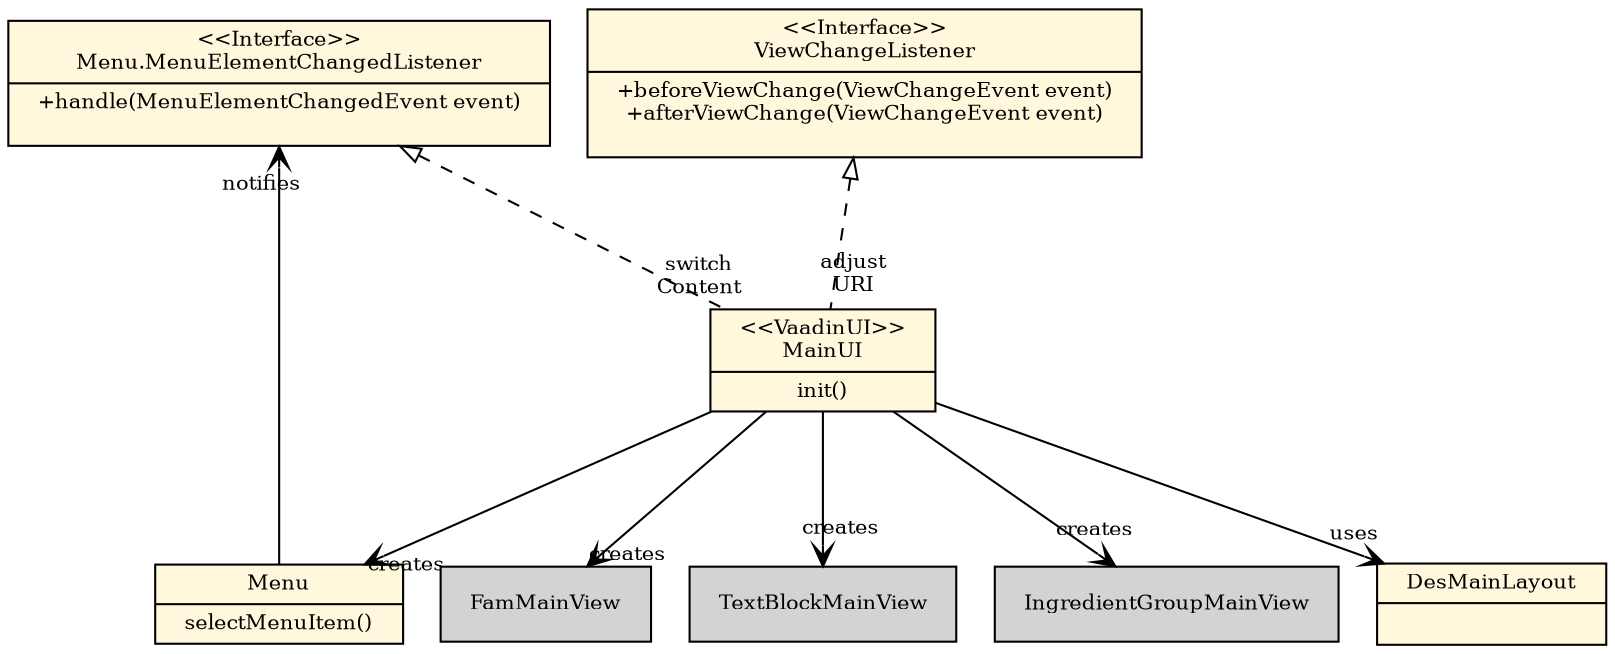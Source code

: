 digraph G {
  graph [ ranksep = 1, rankdir = TD ];
  "A0" [ shape = record, height = 0.5, fontsize = 10, margin = "0.20, 0.05", label = "{ \<\<VaadinUI\>\>\nMainUI\n|init()\n }", style = "filled", fillcolor = "cornsilk" ];
  "A1" [ shape = record, height = 0.5, fontsize = 10, margin = "0.20, 0.05", label = "{ Menu\n|selectMenuItem()\n }", style = "filled", fillcolor = "cornsilk" ];
  "A2" [ shape = record, height = 0.5, fontsize = 10, margin = "0.20, 0.05", label = "{ \<\<Interface\>\>\nViewChangeListener\n|+beforeViewChange(ViewChangeEvent\ event)\n+afterViewChange(ViewChangeEvent\ event)\n }", style = "filled", fillcolor = "cornsilk" ];
  "A3" [ shape = record, height = 0.5, fontsize = 10, margin = "0.20, 0.05", label = "{ \<\<Interface\>\>\nMenu.MenuElementChangedListener\n|+handle(MenuElementChangedEvent\ event)\n }", style = "filled", fillcolor = "cornsilk" ];
  "A4" [ shape = record, height = 0.5, fontsize = 10, margin = "0.20, 0.05", label = "FamMainView", style = "filled", fillcolor = "lightgrey" ];
  "A5" [ shape = record, height = 0.5, fontsize = 10, margin = "0.20, 0.05", label = "TextBlockMainView", style = "filled", fillcolor = "lightgrey" ];
  "A6" [ shape = record, height = 0.5, fontsize = 10, margin = "0.20, 0.05", label = "IngredientGroupMainView", style = "filled", fillcolor = "lightgrey" ];
  "A7" [ shape = record, height = 0.5, fontsize = 10, margin = "0.20, 0.05", label = "{ DesMainLayout\n|\n }", style = "filled", fillcolor = "cornsilk" ];
  "A0" -> "A1" [ dir = both, arrowtail = none, taillabel = "", arrowhead = vee, headlabel = "creates", labeldistance = 2, fontsize = 10, style = "solid" ];
  "A2" -> "A0" [ dir = both, arrowtail = empty, taillabel = "", arrowhead = none, headlabel = "adjust\nURI", labeldistance = 2, fontsize = 10, style = "dashed" ];
  "A3" -> "A0" [ dir = both, arrowtail = empty, taillabel = "", arrowhead = none, headlabel = "switch\nContent", labeldistance = 2, fontsize = 10, style = "dashed" ];
  "A3" -> "A1" [ dir = both, arrowtail = vee, taillabel = "notifies", arrowhead = none, headlabel = "", labeldistance = 2, fontsize = 10, style = "solid" ];
  "A0" -> "A4" [ dir = both, arrowtail = none, taillabel = "", arrowhead = vee, headlabel = "creates", labeldistance = 2, fontsize = 10, style = "solid" ];
  "A0" -> "A5" [ dir = both, arrowtail = none, taillabel = "", arrowhead = vee, headlabel = "creates", labeldistance = 2, fontsize = 10, style = "solid" ];
  "A0" -> "A6" [ dir = both, arrowtail = none, taillabel = "", arrowhead = vee, headlabel = "creates", labeldistance = 2, fontsize = 10, style = "solid" ];
  "A0" -> "A7" [ dir = both, arrowtail = none, taillabel = "", arrowhead = vee, headlabel = "uses", labeldistance = 2, fontsize = 10, style = "solid" ];
}
